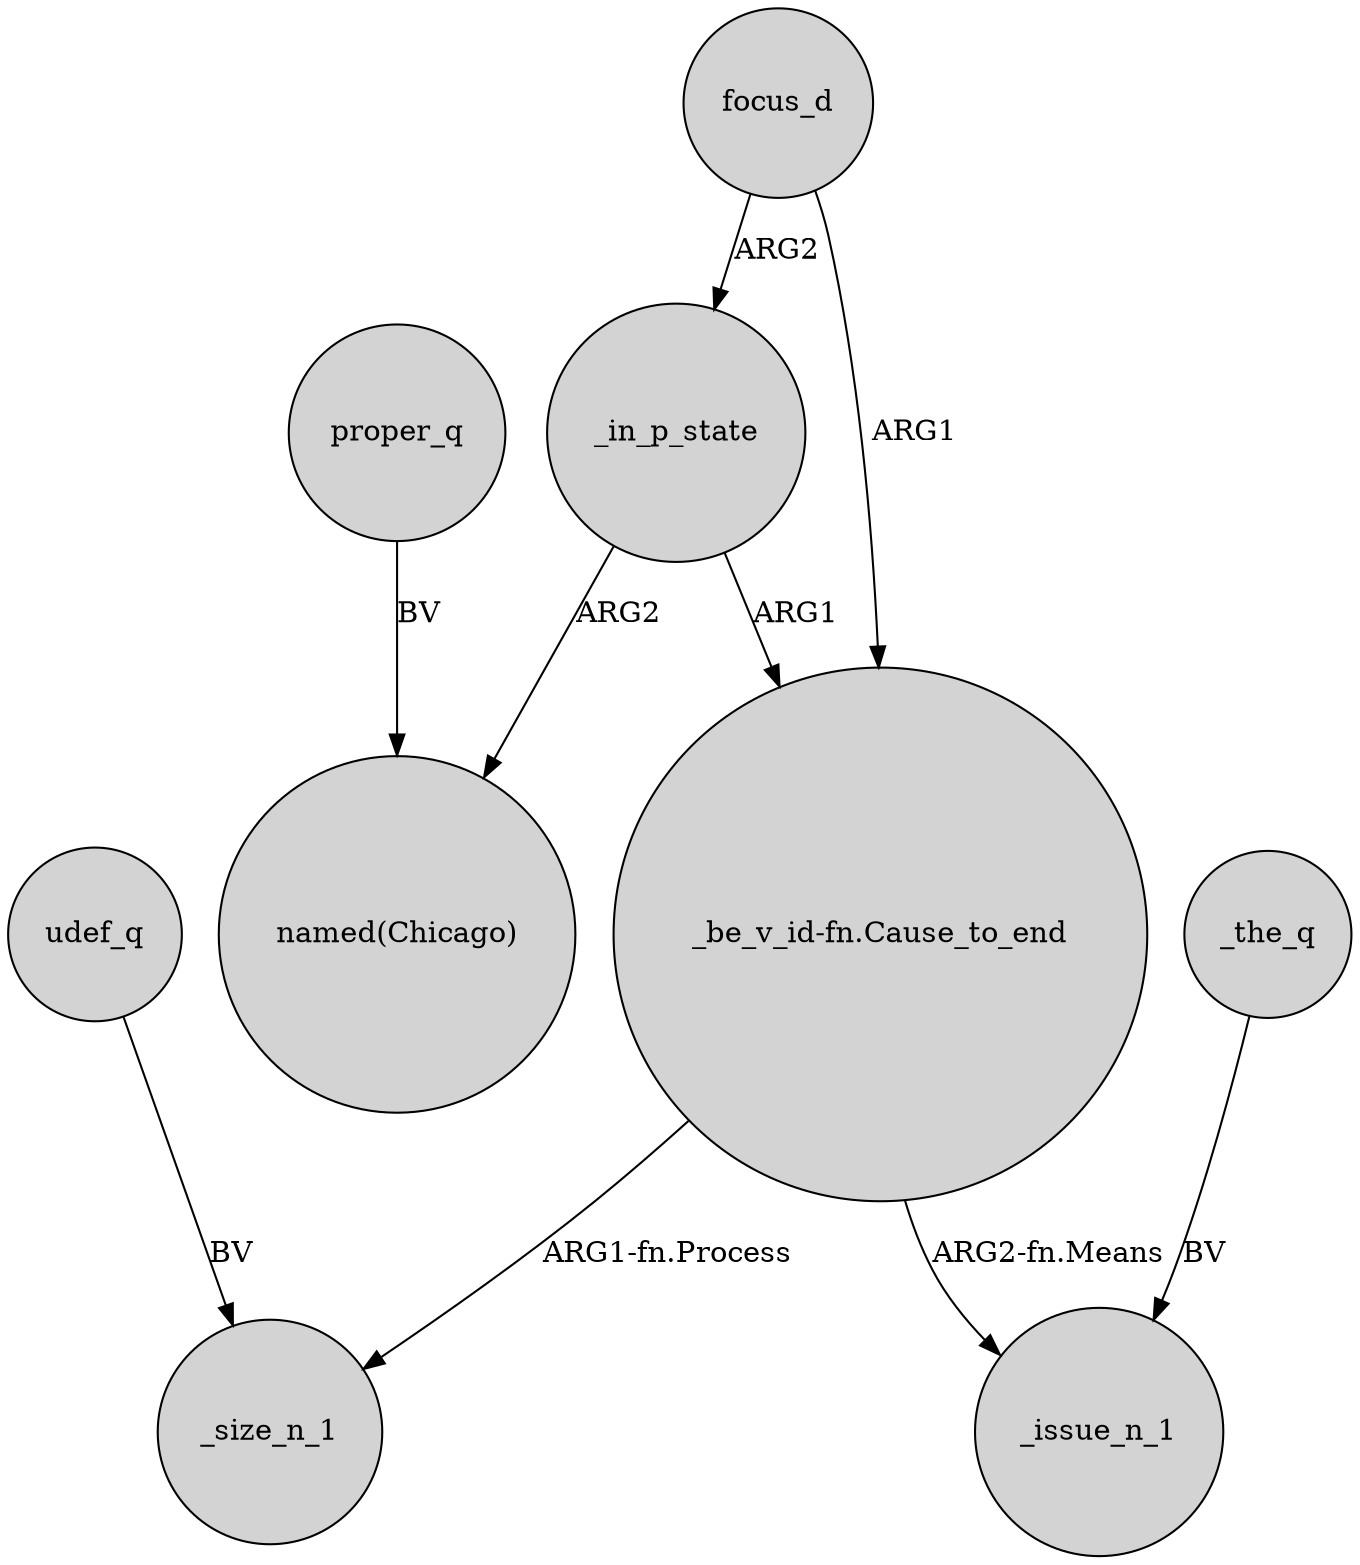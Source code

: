 digraph {
	node [shape=circle style=filled]
	focus_d -> "_be_v_id-fn.Cause_to_end" [label=ARG1]
	udef_q -> _size_n_1 [label=BV]
	_in_p_state -> "named(Chicago)" [label=ARG2]
	focus_d -> _in_p_state [label=ARG2]
	proper_q -> "named(Chicago)" [label=BV]
	_in_p_state -> "_be_v_id-fn.Cause_to_end" [label=ARG1]
	"_be_v_id-fn.Cause_to_end" -> _size_n_1 [label="ARG1-fn.Process"]
	"_be_v_id-fn.Cause_to_end" -> _issue_n_1 [label="ARG2-fn.Means"]
	_the_q -> _issue_n_1 [label=BV]
}
